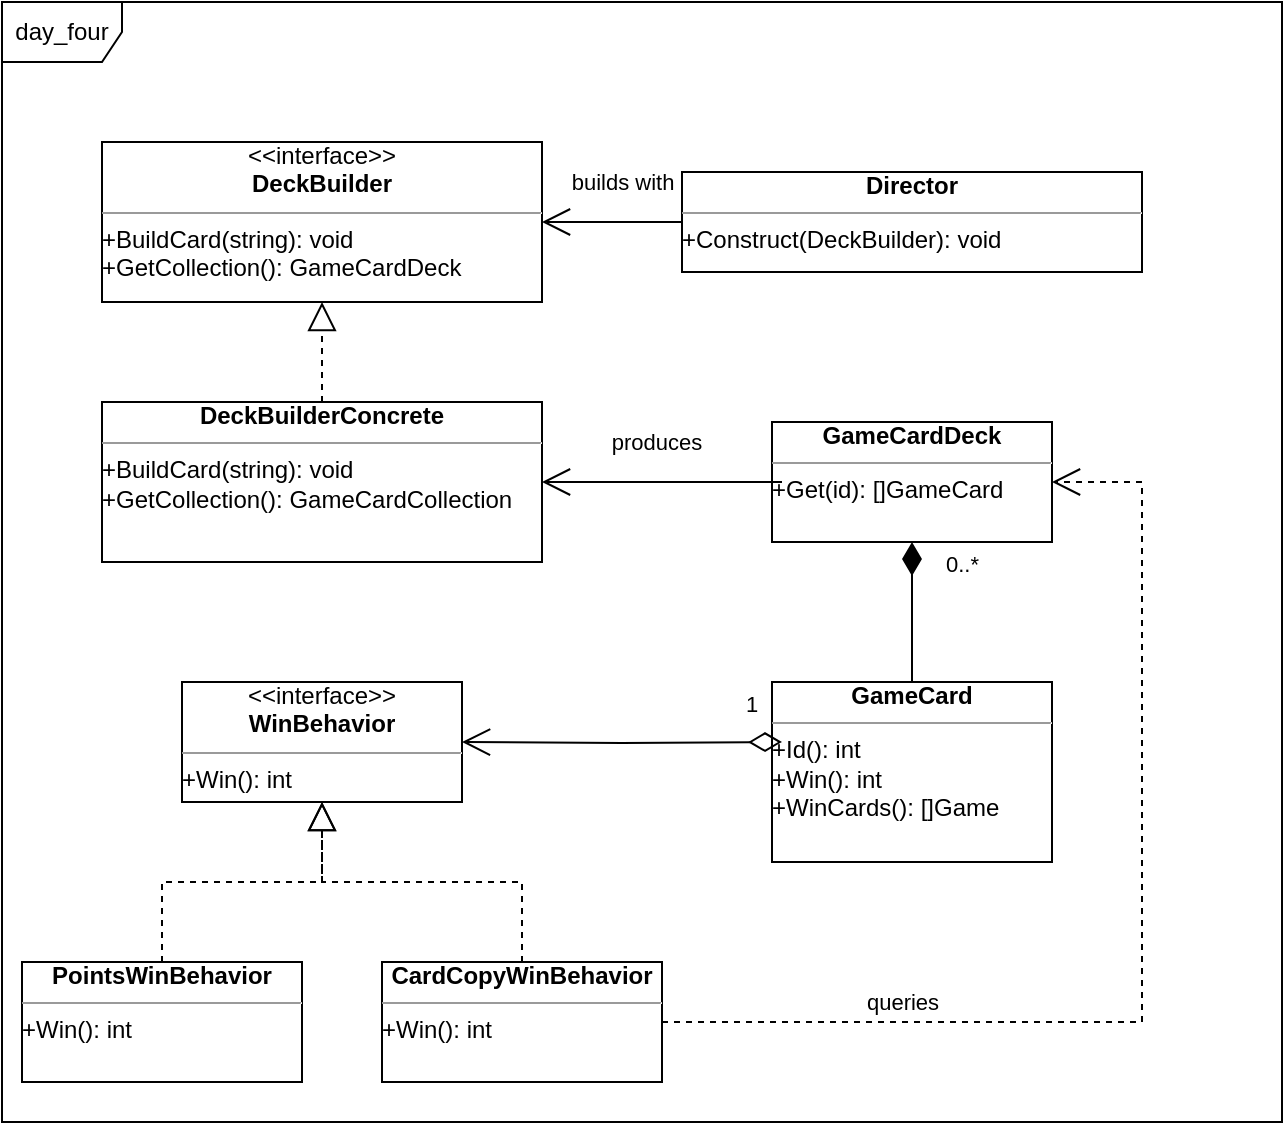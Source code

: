 <mxfile version="22.1.5" type="device">
  <diagram name="Page-1" id="1kKKUG6-HCjU6nJD1sUL">
    <mxGraphModel dx="880" dy="461" grid="1" gridSize="10" guides="1" tooltips="1" connect="1" arrows="1" fold="1" page="1" pageScale="1" pageWidth="850" pageHeight="1100" math="0" shadow="0">
      <root>
        <mxCell id="0" />
        <mxCell id="1" parent="0" />
        <mxCell id="IXGFCT-2xOSuQBdoVa0Z-1" value="&lt;div align=&quot;center&quot;&gt;&lt;b&gt;GameCard&lt;/b&gt;&lt;/div&gt;&lt;hr size=&quot;1&quot;&gt;&lt;div&gt;+Id(): int&lt;br&gt;&lt;/div&gt;&lt;div&gt;+Win(): int&lt;br&gt;&lt;/div&gt;&lt;div&gt;+WinCards(): []Game&lt;br&gt;&lt;/div&gt;&lt;div style=&quot;height:2px;&quot;&gt;&lt;br&gt;&lt;/div&gt;" style="verticalAlign=top;align=left;overflow=fill;fontSize=12;fontFamily=Helvetica;html=1;whiteSpace=wrap;" parent="1" vertex="1">
          <mxGeometry x="395" y="360" width="140" height="90" as="geometry" />
        </mxCell>
        <mxCell id="IXGFCT-2xOSuQBdoVa0Z-2" value="&lt;div align=&quot;center&quot;&gt;&lt;b&gt;GameCardDeck&lt;/b&gt;&lt;/div&gt;&lt;hr size=&quot;1&quot;&gt;&lt;div&gt;+Get(id): []GameCard&lt;br&gt;&lt;/div&gt;&lt;br&gt;&lt;div style=&quot;height:2px;&quot;&gt;&lt;br&gt;&lt;/div&gt;" style="verticalAlign=top;align=left;overflow=fill;fontSize=12;fontFamily=Helvetica;html=1;whiteSpace=wrap;" parent="1" vertex="1">
          <mxGeometry x="395" y="230" width="140" height="60" as="geometry" />
        </mxCell>
        <mxCell id="IXGFCT-2xOSuQBdoVa0Z-4" value="&lt;div align=&quot;center&quot;&gt;&lt;b&gt;Director&lt;/b&gt;&lt;/div&gt;&lt;hr size=&quot;1&quot;&gt;&lt;div&gt;+Construct(DeckBuilder): void&lt;br&gt;&lt;/div&gt;&lt;br&gt;&lt;div style=&quot;height:2px;&quot;&gt;&lt;br&gt;&lt;/div&gt;" style="verticalAlign=top;align=left;overflow=fill;fontSize=12;fontFamily=Helvetica;html=1;whiteSpace=wrap;" parent="1" vertex="1">
          <mxGeometry x="350" y="105" width="230" height="50" as="geometry" />
        </mxCell>
        <mxCell id="CxQwXnyQUQv1WiExIO_1-1" value="&lt;div align=&quot;center&quot;&gt;&amp;lt;&amp;lt;interface&amp;gt;&amp;gt;&lt;br&gt;&lt;/div&gt;&lt;div align=&quot;center&quot;&gt;&lt;b&gt;DeckBuilder&lt;/b&gt;&lt;/div&gt;&lt;hr size=&quot;1&quot;&gt;&lt;div&gt;+BuildCard(string): void&lt;br&gt;&lt;/div&gt;&lt;div&gt;+GetCollection(): GameCardDeck&lt;br&gt;&lt;/div&gt;&lt;div style=&quot;height:2px;&quot;&gt;&lt;br&gt;&lt;/div&gt;" style="verticalAlign=top;align=left;overflow=fill;fontSize=12;fontFamily=Helvetica;html=1;whiteSpace=wrap;" vertex="1" parent="1">
          <mxGeometry x="60" y="90" width="220" height="80" as="geometry" />
        </mxCell>
        <mxCell id="CxQwXnyQUQv1WiExIO_1-2" value="&lt;div align=&quot;center&quot;&gt;&lt;b&gt;DeckBuilderConcrete&lt;/b&gt;&lt;/div&gt;&lt;hr size=&quot;1&quot;&gt;&lt;div&gt;+BuildCard(string): void&lt;br&gt;&lt;/div&gt;&lt;div&gt;+GetCollection(): GameCardCollection&lt;br&gt;&lt;/div&gt;&lt;div style=&quot;height:2px;&quot;&gt;&lt;br&gt;&lt;/div&gt;" style="verticalAlign=top;align=left;overflow=fill;fontSize=12;fontFamily=Helvetica;html=1;whiteSpace=wrap;" vertex="1" parent="1">
          <mxGeometry x="60" y="220" width="220" height="80" as="geometry" />
        </mxCell>
        <mxCell id="CxQwXnyQUQv1WiExIO_1-3" value="" style="endArrow=block;dashed=1;endFill=0;endSize=12;html=1;rounded=0;exitX=0.5;exitY=0;exitDx=0;exitDy=0;entryX=0.5;entryY=1;entryDx=0;entryDy=0;" edge="1" parent="1" source="CxQwXnyQUQv1WiExIO_1-2" target="CxQwXnyQUQv1WiExIO_1-1">
          <mxGeometry width="160" relative="1" as="geometry">
            <mxPoint x="130" y="210" as="sourcePoint" />
            <mxPoint x="290" y="210" as="targetPoint" />
          </mxGeometry>
        </mxCell>
        <mxCell id="CxQwXnyQUQv1WiExIO_1-4" value="" style="endArrow=open;html=1;endSize=12;startArrow=none;startSize=14;startFill=0;edgeStyle=orthogonalEdgeStyle;align=left;verticalAlign=bottom;rounded=0;entryX=1;entryY=0.5;entryDx=0;entryDy=0;endFill=0;exitX=0;exitY=0.5;exitDx=0;exitDy=0;" edge="1" parent="1" source="IXGFCT-2xOSuQBdoVa0Z-4" target="CxQwXnyQUQv1WiExIO_1-1">
          <mxGeometry x="-1" y="3" relative="1" as="geometry">
            <mxPoint x="300" y="170" as="sourcePoint" />
            <mxPoint x="480" y="180" as="targetPoint" />
          </mxGeometry>
        </mxCell>
        <mxCell id="CxQwXnyQUQv1WiExIO_1-24" value="builds with" style="edgeLabel;html=1;align=center;verticalAlign=middle;resizable=0;points=[];" vertex="1" connectable="0" parent="CxQwXnyQUQv1WiExIO_1-4">
          <mxGeometry x="-0.543" y="-2" relative="1" as="geometry">
            <mxPoint x="-14" y="-18" as="offset" />
          </mxGeometry>
        </mxCell>
        <mxCell id="CxQwXnyQUQv1WiExIO_1-10" value="&lt;div&gt;0..*&lt;/div&gt;" style="endArrow=none;html=1;endSize=12;startArrow=diamondThin;startSize=14;startFill=1;edgeStyle=orthogonalEdgeStyle;align=left;verticalAlign=bottom;rounded=0;exitX=0.5;exitY=1;exitDx=0;exitDy=0;entryX=0.5;entryY=0;entryDx=0;entryDy=0;endFill=0;" edge="1" parent="1" source="IXGFCT-2xOSuQBdoVa0Z-2" target="IXGFCT-2xOSuQBdoVa0Z-1">
          <mxGeometry x="-0.429" y="15" relative="1" as="geometry">
            <mxPoint x="410" y="300" as="sourcePoint" />
            <mxPoint x="590" y="370" as="targetPoint" />
            <mxPoint as="offset" />
          </mxGeometry>
        </mxCell>
        <mxCell id="CxQwXnyQUQv1WiExIO_1-12" value="" style="endArrow=open;endFill=1;endSize=12;html=1;rounded=0;entryX=1;entryY=0.5;entryDx=0;entryDy=0;" edge="1" parent="1" target="CxQwXnyQUQv1WiExIO_1-2">
          <mxGeometry width="160" relative="1" as="geometry">
            <mxPoint x="400" y="260" as="sourcePoint" />
            <mxPoint x="10" y="245" as="targetPoint" />
          </mxGeometry>
        </mxCell>
        <mxCell id="CxQwXnyQUQv1WiExIO_1-13" value="&lt;div&gt;produces&lt;/div&gt;" style="edgeLabel;html=1;align=center;verticalAlign=middle;resizable=0;points=[];" vertex="1" connectable="0" parent="CxQwXnyQUQv1WiExIO_1-12">
          <mxGeometry x="-0.69" relative="1" as="geometry">
            <mxPoint x="-45" y="-20" as="offset" />
          </mxGeometry>
        </mxCell>
        <mxCell id="CxQwXnyQUQv1WiExIO_1-14" value="day_four" style="shape=umlFrame;whiteSpace=wrap;html=1;pointerEvents=0;" vertex="1" parent="1">
          <mxGeometry x="10" y="20" width="640" height="560" as="geometry" />
        </mxCell>
        <mxCell id="CxQwXnyQUQv1WiExIO_1-18" value="&lt;div align=&quot;center&quot;&gt;&amp;lt;&amp;lt;interface&amp;gt;&amp;gt;&lt;br&gt;&lt;/div&gt;&lt;div align=&quot;center&quot;&gt;&lt;b&gt;WinBehavior&lt;/b&gt;&lt;/div&gt;&lt;hr size=&quot;1&quot;&gt;&lt;div&gt;+Win(): int&lt;br&gt;&lt;/div&gt;&lt;div style=&quot;height:2px;&quot;&gt;&lt;br&gt;&lt;/div&gt;" style="verticalAlign=top;align=left;overflow=fill;fontSize=12;fontFamily=Helvetica;html=1;whiteSpace=wrap;" vertex="1" parent="1">
          <mxGeometry x="100" y="360" width="140" height="60" as="geometry" />
        </mxCell>
        <mxCell id="CxQwXnyQUQv1WiExIO_1-19" value="&lt;div align=&quot;center&quot;&gt;&lt;b&gt;PointsWinBehavior&lt;/b&gt;&lt;/div&gt;&lt;hr size=&quot;1&quot;&gt;&lt;div&gt;+Win(): int&lt;br&gt;&lt;/div&gt;&lt;div style=&quot;height:2px;&quot;&gt;&lt;br&gt;&lt;/div&gt;" style="verticalAlign=top;align=left;overflow=fill;fontSize=12;fontFamily=Helvetica;html=1;whiteSpace=wrap;" vertex="1" parent="1">
          <mxGeometry x="20" y="500" width="140" height="60" as="geometry" />
        </mxCell>
        <mxCell id="CxQwXnyQUQv1WiExIO_1-20" value="&lt;div align=&quot;center&quot;&gt;&lt;b&gt;CardCopyWinBehavior&lt;/b&gt;&lt;/div&gt;&lt;hr size=&quot;1&quot;&gt;&lt;div&gt;+Win(): int&lt;br&gt;&lt;/div&gt;&lt;div style=&quot;height:2px;&quot;&gt;&lt;br&gt;&lt;/div&gt;" style="verticalAlign=top;align=left;overflow=fill;fontSize=12;fontFamily=Helvetica;html=1;whiteSpace=wrap;" vertex="1" parent="1">
          <mxGeometry x="200" y="500" width="140" height="60" as="geometry" />
        </mxCell>
        <mxCell id="CxQwXnyQUQv1WiExIO_1-21" value="" style="endArrow=block;dashed=1;endFill=0;endSize=12;html=1;rounded=0;exitX=0.5;exitY=0;exitDx=0;exitDy=0;entryX=0.5;entryY=1;entryDx=0;entryDy=0;" edge="1" parent="1" source="CxQwXnyQUQv1WiExIO_1-19" target="CxQwXnyQUQv1WiExIO_1-18">
          <mxGeometry width="160" relative="1" as="geometry">
            <mxPoint x="110" y="550" as="sourcePoint" />
            <mxPoint x="270" y="550" as="targetPoint" />
            <Array as="points">
              <mxPoint x="90" y="460" />
              <mxPoint x="170" y="460" />
            </Array>
          </mxGeometry>
        </mxCell>
        <mxCell id="CxQwXnyQUQv1WiExIO_1-22" value="" style="endArrow=block;dashed=1;endFill=0;endSize=12;html=1;rounded=0;exitX=0.5;exitY=0;exitDx=0;exitDy=0;entryX=0.5;entryY=1;entryDx=0;entryDy=0;" edge="1" parent="1" source="CxQwXnyQUQv1WiExIO_1-20" target="CxQwXnyQUQv1WiExIO_1-18">
          <mxGeometry width="160" relative="1" as="geometry">
            <mxPoint x="260" y="450" as="sourcePoint" />
            <mxPoint x="340" y="370" as="targetPoint" />
            <Array as="points">
              <mxPoint x="270" y="460" />
              <mxPoint x="170" y="460" />
            </Array>
          </mxGeometry>
        </mxCell>
        <mxCell id="CxQwXnyQUQv1WiExIO_1-23" value="1" style="endArrow=open;html=1;endSize=12;startArrow=diamondThin;startSize=14;startFill=0;edgeStyle=orthogonalEdgeStyle;align=left;verticalAlign=bottom;rounded=0;entryX=1;entryY=0.5;entryDx=0;entryDy=0;" edge="1" parent="1" target="CxQwXnyQUQv1WiExIO_1-18">
          <mxGeometry x="-0.752" y="-10" relative="1" as="geometry">
            <mxPoint x="400" y="390" as="sourcePoint" />
            <mxPoint x="100" y="350" as="targetPoint" />
            <mxPoint as="offset" />
          </mxGeometry>
        </mxCell>
        <mxCell id="CxQwXnyQUQv1WiExIO_1-25" value="queries" style="endArrow=open;endSize=12;dashed=1;html=1;rounded=0;entryX=1;entryY=0.5;entryDx=0;entryDy=0;" edge="1" parent="1" target="IXGFCT-2xOSuQBdoVa0Z-2">
          <mxGeometry x="-0.568" y="10" width="160" relative="1" as="geometry">
            <mxPoint x="340" y="530" as="sourcePoint" />
            <mxPoint x="680" y="530" as="targetPoint" />
            <Array as="points">
              <mxPoint x="580" y="530" />
              <mxPoint x="580" y="260" />
            </Array>
            <mxPoint as="offset" />
          </mxGeometry>
        </mxCell>
      </root>
    </mxGraphModel>
  </diagram>
</mxfile>
